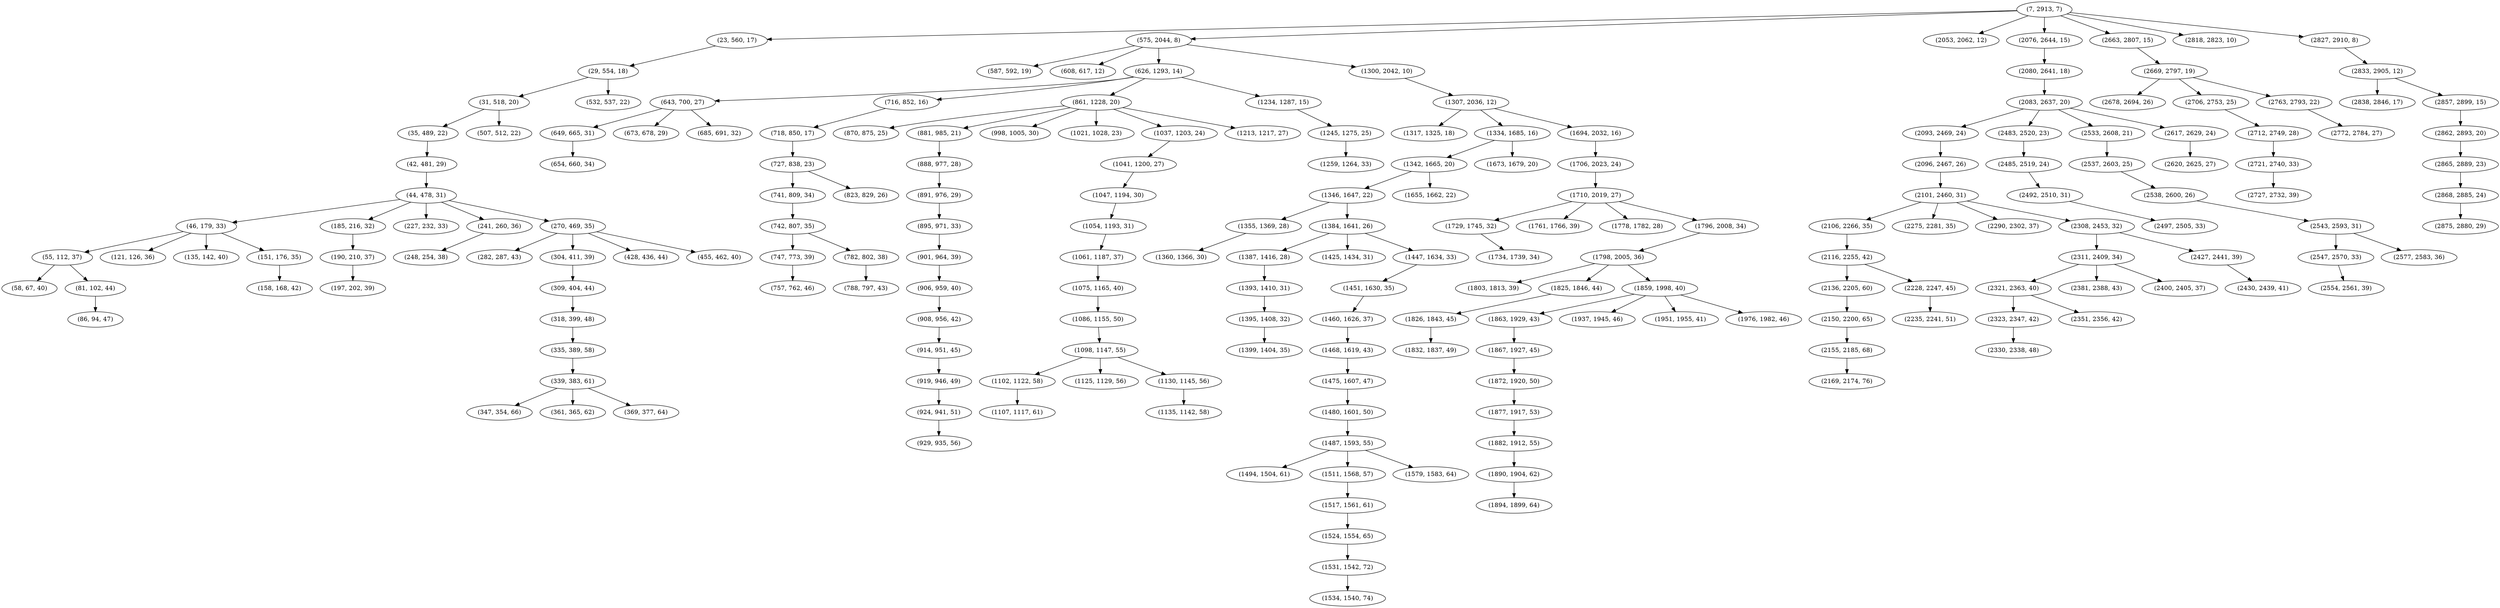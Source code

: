 digraph tree {
    "(7, 2913, 7)";
    "(23, 560, 17)";
    "(29, 554, 18)";
    "(31, 518, 20)";
    "(35, 489, 22)";
    "(42, 481, 29)";
    "(44, 478, 31)";
    "(46, 179, 33)";
    "(55, 112, 37)";
    "(58, 67, 40)";
    "(81, 102, 44)";
    "(86, 94, 47)";
    "(121, 126, 36)";
    "(135, 142, 40)";
    "(151, 176, 35)";
    "(158, 168, 42)";
    "(185, 216, 32)";
    "(190, 210, 37)";
    "(197, 202, 39)";
    "(227, 232, 33)";
    "(241, 260, 36)";
    "(248, 254, 38)";
    "(270, 469, 35)";
    "(282, 287, 43)";
    "(304, 411, 39)";
    "(309, 404, 44)";
    "(318, 399, 48)";
    "(335, 389, 58)";
    "(339, 383, 61)";
    "(347, 354, 66)";
    "(361, 365, 62)";
    "(369, 377, 64)";
    "(428, 436, 44)";
    "(455, 462, 40)";
    "(507, 512, 22)";
    "(532, 537, 22)";
    "(575, 2044, 8)";
    "(587, 592, 19)";
    "(608, 617, 12)";
    "(626, 1293, 14)";
    "(643, 700, 27)";
    "(649, 665, 31)";
    "(654, 660, 34)";
    "(673, 678, 29)";
    "(685, 691, 32)";
    "(716, 852, 16)";
    "(718, 850, 17)";
    "(727, 838, 23)";
    "(741, 809, 34)";
    "(742, 807, 35)";
    "(747, 773, 39)";
    "(757, 762, 46)";
    "(782, 802, 38)";
    "(788, 797, 43)";
    "(823, 829, 26)";
    "(861, 1228, 20)";
    "(870, 875, 25)";
    "(881, 985, 21)";
    "(888, 977, 28)";
    "(891, 976, 29)";
    "(895, 971, 33)";
    "(901, 964, 39)";
    "(906, 959, 40)";
    "(908, 956, 42)";
    "(914, 951, 45)";
    "(919, 946, 49)";
    "(924, 941, 51)";
    "(929, 935, 56)";
    "(998, 1005, 30)";
    "(1021, 1028, 23)";
    "(1037, 1203, 24)";
    "(1041, 1200, 27)";
    "(1047, 1194, 30)";
    "(1054, 1193, 31)";
    "(1061, 1187, 37)";
    "(1075, 1165, 40)";
    "(1086, 1155, 50)";
    "(1098, 1147, 55)";
    "(1102, 1122, 58)";
    "(1107, 1117, 61)";
    "(1125, 1129, 56)";
    "(1130, 1145, 56)";
    "(1135, 1142, 58)";
    "(1213, 1217, 27)";
    "(1234, 1287, 15)";
    "(1245, 1275, 25)";
    "(1259, 1264, 33)";
    "(1300, 2042, 10)";
    "(1307, 2036, 12)";
    "(1317, 1325, 18)";
    "(1334, 1685, 16)";
    "(1342, 1665, 20)";
    "(1346, 1647, 22)";
    "(1355, 1369, 28)";
    "(1360, 1366, 30)";
    "(1384, 1641, 26)";
    "(1387, 1416, 28)";
    "(1393, 1410, 31)";
    "(1395, 1408, 32)";
    "(1399, 1404, 35)";
    "(1425, 1434, 31)";
    "(1447, 1634, 33)";
    "(1451, 1630, 35)";
    "(1460, 1626, 37)";
    "(1468, 1619, 43)";
    "(1475, 1607, 47)";
    "(1480, 1601, 50)";
    "(1487, 1593, 55)";
    "(1494, 1504, 61)";
    "(1511, 1568, 57)";
    "(1517, 1561, 61)";
    "(1524, 1554, 65)";
    "(1531, 1542, 72)";
    "(1534, 1540, 74)";
    "(1579, 1583, 64)";
    "(1655, 1662, 22)";
    "(1673, 1679, 20)";
    "(1694, 2032, 16)";
    "(1706, 2023, 24)";
    "(1710, 2019, 27)";
    "(1729, 1745, 32)";
    "(1734, 1739, 34)";
    "(1761, 1766, 39)";
    "(1778, 1782, 28)";
    "(1796, 2008, 34)";
    "(1798, 2005, 36)";
    "(1803, 1813, 39)";
    "(1825, 1846, 44)";
    "(1826, 1843, 45)";
    "(1832, 1837, 49)";
    "(1859, 1998, 40)";
    "(1863, 1929, 43)";
    "(1867, 1927, 45)";
    "(1872, 1920, 50)";
    "(1877, 1917, 53)";
    "(1882, 1912, 55)";
    "(1890, 1904, 62)";
    "(1894, 1899, 64)";
    "(1937, 1945, 46)";
    "(1951, 1955, 41)";
    "(1976, 1982, 46)";
    "(2053, 2062, 12)";
    "(2076, 2644, 15)";
    "(2080, 2641, 18)";
    "(2083, 2637, 20)";
    "(2093, 2469, 24)";
    "(2096, 2467, 26)";
    "(2101, 2460, 31)";
    "(2106, 2266, 35)";
    "(2116, 2255, 42)";
    "(2136, 2205, 60)";
    "(2150, 2200, 65)";
    "(2155, 2185, 68)";
    "(2169, 2174, 76)";
    "(2228, 2247, 45)";
    "(2235, 2241, 51)";
    "(2275, 2281, 35)";
    "(2290, 2302, 37)";
    "(2308, 2453, 32)";
    "(2311, 2409, 34)";
    "(2321, 2363, 40)";
    "(2323, 2347, 42)";
    "(2330, 2338, 48)";
    "(2351, 2356, 42)";
    "(2381, 2388, 43)";
    "(2400, 2405, 37)";
    "(2427, 2441, 39)";
    "(2430, 2439, 41)";
    "(2483, 2520, 23)";
    "(2485, 2519, 24)";
    "(2492, 2510, 31)";
    "(2497, 2505, 33)";
    "(2533, 2608, 21)";
    "(2537, 2603, 25)";
    "(2538, 2600, 26)";
    "(2543, 2593, 31)";
    "(2547, 2570, 33)";
    "(2554, 2561, 39)";
    "(2577, 2583, 36)";
    "(2617, 2629, 24)";
    "(2620, 2625, 27)";
    "(2663, 2807, 15)";
    "(2669, 2797, 19)";
    "(2678, 2694, 26)";
    "(2706, 2753, 25)";
    "(2712, 2749, 28)";
    "(2721, 2740, 33)";
    "(2727, 2732, 39)";
    "(2763, 2793, 22)";
    "(2772, 2784, 27)";
    "(2818, 2823, 10)";
    "(2827, 2910, 8)";
    "(2833, 2905, 12)";
    "(2838, 2846, 17)";
    "(2857, 2899, 15)";
    "(2862, 2893, 20)";
    "(2865, 2889, 23)";
    "(2868, 2885, 24)";
    "(2875, 2880, 29)";
    "(7, 2913, 7)" -> "(23, 560, 17)";
    "(7, 2913, 7)" -> "(575, 2044, 8)";
    "(7, 2913, 7)" -> "(2053, 2062, 12)";
    "(7, 2913, 7)" -> "(2076, 2644, 15)";
    "(7, 2913, 7)" -> "(2663, 2807, 15)";
    "(7, 2913, 7)" -> "(2818, 2823, 10)";
    "(7, 2913, 7)" -> "(2827, 2910, 8)";
    "(23, 560, 17)" -> "(29, 554, 18)";
    "(29, 554, 18)" -> "(31, 518, 20)";
    "(29, 554, 18)" -> "(532, 537, 22)";
    "(31, 518, 20)" -> "(35, 489, 22)";
    "(31, 518, 20)" -> "(507, 512, 22)";
    "(35, 489, 22)" -> "(42, 481, 29)";
    "(42, 481, 29)" -> "(44, 478, 31)";
    "(44, 478, 31)" -> "(46, 179, 33)";
    "(44, 478, 31)" -> "(185, 216, 32)";
    "(44, 478, 31)" -> "(227, 232, 33)";
    "(44, 478, 31)" -> "(241, 260, 36)";
    "(44, 478, 31)" -> "(270, 469, 35)";
    "(46, 179, 33)" -> "(55, 112, 37)";
    "(46, 179, 33)" -> "(121, 126, 36)";
    "(46, 179, 33)" -> "(135, 142, 40)";
    "(46, 179, 33)" -> "(151, 176, 35)";
    "(55, 112, 37)" -> "(58, 67, 40)";
    "(55, 112, 37)" -> "(81, 102, 44)";
    "(81, 102, 44)" -> "(86, 94, 47)";
    "(151, 176, 35)" -> "(158, 168, 42)";
    "(185, 216, 32)" -> "(190, 210, 37)";
    "(190, 210, 37)" -> "(197, 202, 39)";
    "(241, 260, 36)" -> "(248, 254, 38)";
    "(270, 469, 35)" -> "(282, 287, 43)";
    "(270, 469, 35)" -> "(304, 411, 39)";
    "(270, 469, 35)" -> "(428, 436, 44)";
    "(270, 469, 35)" -> "(455, 462, 40)";
    "(304, 411, 39)" -> "(309, 404, 44)";
    "(309, 404, 44)" -> "(318, 399, 48)";
    "(318, 399, 48)" -> "(335, 389, 58)";
    "(335, 389, 58)" -> "(339, 383, 61)";
    "(339, 383, 61)" -> "(347, 354, 66)";
    "(339, 383, 61)" -> "(361, 365, 62)";
    "(339, 383, 61)" -> "(369, 377, 64)";
    "(575, 2044, 8)" -> "(587, 592, 19)";
    "(575, 2044, 8)" -> "(608, 617, 12)";
    "(575, 2044, 8)" -> "(626, 1293, 14)";
    "(575, 2044, 8)" -> "(1300, 2042, 10)";
    "(626, 1293, 14)" -> "(643, 700, 27)";
    "(626, 1293, 14)" -> "(716, 852, 16)";
    "(626, 1293, 14)" -> "(861, 1228, 20)";
    "(626, 1293, 14)" -> "(1234, 1287, 15)";
    "(643, 700, 27)" -> "(649, 665, 31)";
    "(643, 700, 27)" -> "(673, 678, 29)";
    "(643, 700, 27)" -> "(685, 691, 32)";
    "(649, 665, 31)" -> "(654, 660, 34)";
    "(716, 852, 16)" -> "(718, 850, 17)";
    "(718, 850, 17)" -> "(727, 838, 23)";
    "(727, 838, 23)" -> "(741, 809, 34)";
    "(727, 838, 23)" -> "(823, 829, 26)";
    "(741, 809, 34)" -> "(742, 807, 35)";
    "(742, 807, 35)" -> "(747, 773, 39)";
    "(742, 807, 35)" -> "(782, 802, 38)";
    "(747, 773, 39)" -> "(757, 762, 46)";
    "(782, 802, 38)" -> "(788, 797, 43)";
    "(861, 1228, 20)" -> "(870, 875, 25)";
    "(861, 1228, 20)" -> "(881, 985, 21)";
    "(861, 1228, 20)" -> "(998, 1005, 30)";
    "(861, 1228, 20)" -> "(1021, 1028, 23)";
    "(861, 1228, 20)" -> "(1037, 1203, 24)";
    "(861, 1228, 20)" -> "(1213, 1217, 27)";
    "(881, 985, 21)" -> "(888, 977, 28)";
    "(888, 977, 28)" -> "(891, 976, 29)";
    "(891, 976, 29)" -> "(895, 971, 33)";
    "(895, 971, 33)" -> "(901, 964, 39)";
    "(901, 964, 39)" -> "(906, 959, 40)";
    "(906, 959, 40)" -> "(908, 956, 42)";
    "(908, 956, 42)" -> "(914, 951, 45)";
    "(914, 951, 45)" -> "(919, 946, 49)";
    "(919, 946, 49)" -> "(924, 941, 51)";
    "(924, 941, 51)" -> "(929, 935, 56)";
    "(1037, 1203, 24)" -> "(1041, 1200, 27)";
    "(1041, 1200, 27)" -> "(1047, 1194, 30)";
    "(1047, 1194, 30)" -> "(1054, 1193, 31)";
    "(1054, 1193, 31)" -> "(1061, 1187, 37)";
    "(1061, 1187, 37)" -> "(1075, 1165, 40)";
    "(1075, 1165, 40)" -> "(1086, 1155, 50)";
    "(1086, 1155, 50)" -> "(1098, 1147, 55)";
    "(1098, 1147, 55)" -> "(1102, 1122, 58)";
    "(1098, 1147, 55)" -> "(1125, 1129, 56)";
    "(1098, 1147, 55)" -> "(1130, 1145, 56)";
    "(1102, 1122, 58)" -> "(1107, 1117, 61)";
    "(1130, 1145, 56)" -> "(1135, 1142, 58)";
    "(1234, 1287, 15)" -> "(1245, 1275, 25)";
    "(1245, 1275, 25)" -> "(1259, 1264, 33)";
    "(1300, 2042, 10)" -> "(1307, 2036, 12)";
    "(1307, 2036, 12)" -> "(1317, 1325, 18)";
    "(1307, 2036, 12)" -> "(1334, 1685, 16)";
    "(1307, 2036, 12)" -> "(1694, 2032, 16)";
    "(1334, 1685, 16)" -> "(1342, 1665, 20)";
    "(1334, 1685, 16)" -> "(1673, 1679, 20)";
    "(1342, 1665, 20)" -> "(1346, 1647, 22)";
    "(1342, 1665, 20)" -> "(1655, 1662, 22)";
    "(1346, 1647, 22)" -> "(1355, 1369, 28)";
    "(1346, 1647, 22)" -> "(1384, 1641, 26)";
    "(1355, 1369, 28)" -> "(1360, 1366, 30)";
    "(1384, 1641, 26)" -> "(1387, 1416, 28)";
    "(1384, 1641, 26)" -> "(1425, 1434, 31)";
    "(1384, 1641, 26)" -> "(1447, 1634, 33)";
    "(1387, 1416, 28)" -> "(1393, 1410, 31)";
    "(1393, 1410, 31)" -> "(1395, 1408, 32)";
    "(1395, 1408, 32)" -> "(1399, 1404, 35)";
    "(1447, 1634, 33)" -> "(1451, 1630, 35)";
    "(1451, 1630, 35)" -> "(1460, 1626, 37)";
    "(1460, 1626, 37)" -> "(1468, 1619, 43)";
    "(1468, 1619, 43)" -> "(1475, 1607, 47)";
    "(1475, 1607, 47)" -> "(1480, 1601, 50)";
    "(1480, 1601, 50)" -> "(1487, 1593, 55)";
    "(1487, 1593, 55)" -> "(1494, 1504, 61)";
    "(1487, 1593, 55)" -> "(1511, 1568, 57)";
    "(1487, 1593, 55)" -> "(1579, 1583, 64)";
    "(1511, 1568, 57)" -> "(1517, 1561, 61)";
    "(1517, 1561, 61)" -> "(1524, 1554, 65)";
    "(1524, 1554, 65)" -> "(1531, 1542, 72)";
    "(1531, 1542, 72)" -> "(1534, 1540, 74)";
    "(1694, 2032, 16)" -> "(1706, 2023, 24)";
    "(1706, 2023, 24)" -> "(1710, 2019, 27)";
    "(1710, 2019, 27)" -> "(1729, 1745, 32)";
    "(1710, 2019, 27)" -> "(1761, 1766, 39)";
    "(1710, 2019, 27)" -> "(1778, 1782, 28)";
    "(1710, 2019, 27)" -> "(1796, 2008, 34)";
    "(1729, 1745, 32)" -> "(1734, 1739, 34)";
    "(1796, 2008, 34)" -> "(1798, 2005, 36)";
    "(1798, 2005, 36)" -> "(1803, 1813, 39)";
    "(1798, 2005, 36)" -> "(1825, 1846, 44)";
    "(1798, 2005, 36)" -> "(1859, 1998, 40)";
    "(1825, 1846, 44)" -> "(1826, 1843, 45)";
    "(1826, 1843, 45)" -> "(1832, 1837, 49)";
    "(1859, 1998, 40)" -> "(1863, 1929, 43)";
    "(1859, 1998, 40)" -> "(1937, 1945, 46)";
    "(1859, 1998, 40)" -> "(1951, 1955, 41)";
    "(1859, 1998, 40)" -> "(1976, 1982, 46)";
    "(1863, 1929, 43)" -> "(1867, 1927, 45)";
    "(1867, 1927, 45)" -> "(1872, 1920, 50)";
    "(1872, 1920, 50)" -> "(1877, 1917, 53)";
    "(1877, 1917, 53)" -> "(1882, 1912, 55)";
    "(1882, 1912, 55)" -> "(1890, 1904, 62)";
    "(1890, 1904, 62)" -> "(1894, 1899, 64)";
    "(2076, 2644, 15)" -> "(2080, 2641, 18)";
    "(2080, 2641, 18)" -> "(2083, 2637, 20)";
    "(2083, 2637, 20)" -> "(2093, 2469, 24)";
    "(2083, 2637, 20)" -> "(2483, 2520, 23)";
    "(2083, 2637, 20)" -> "(2533, 2608, 21)";
    "(2083, 2637, 20)" -> "(2617, 2629, 24)";
    "(2093, 2469, 24)" -> "(2096, 2467, 26)";
    "(2096, 2467, 26)" -> "(2101, 2460, 31)";
    "(2101, 2460, 31)" -> "(2106, 2266, 35)";
    "(2101, 2460, 31)" -> "(2275, 2281, 35)";
    "(2101, 2460, 31)" -> "(2290, 2302, 37)";
    "(2101, 2460, 31)" -> "(2308, 2453, 32)";
    "(2106, 2266, 35)" -> "(2116, 2255, 42)";
    "(2116, 2255, 42)" -> "(2136, 2205, 60)";
    "(2116, 2255, 42)" -> "(2228, 2247, 45)";
    "(2136, 2205, 60)" -> "(2150, 2200, 65)";
    "(2150, 2200, 65)" -> "(2155, 2185, 68)";
    "(2155, 2185, 68)" -> "(2169, 2174, 76)";
    "(2228, 2247, 45)" -> "(2235, 2241, 51)";
    "(2308, 2453, 32)" -> "(2311, 2409, 34)";
    "(2308, 2453, 32)" -> "(2427, 2441, 39)";
    "(2311, 2409, 34)" -> "(2321, 2363, 40)";
    "(2311, 2409, 34)" -> "(2381, 2388, 43)";
    "(2311, 2409, 34)" -> "(2400, 2405, 37)";
    "(2321, 2363, 40)" -> "(2323, 2347, 42)";
    "(2321, 2363, 40)" -> "(2351, 2356, 42)";
    "(2323, 2347, 42)" -> "(2330, 2338, 48)";
    "(2427, 2441, 39)" -> "(2430, 2439, 41)";
    "(2483, 2520, 23)" -> "(2485, 2519, 24)";
    "(2485, 2519, 24)" -> "(2492, 2510, 31)";
    "(2492, 2510, 31)" -> "(2497, 2505, 33)";
    "(2533, 2608, 21)" -> "(2537, 2603, 25)";
    "(2537, 2603, 25)" -> "(2538, 2600, 26)";
    "(2538, 2600, 26)" -> "(2543, 2593, 31)";
    "(2543, 2593, 31)" -> "(2547, 2570, 33)";
    "(2543, 2593, 31)" -> "(2577, 2583, 36)";
    "(2547, 2570, 33)" -> "(2554, 2561, 39)";
    "(2617, 2629, 24)" -> "(2620, 2625, 27)";
    "(2663, 2807, 15)" -> "(2669, 2797, 19)";
    "(2669, 2797, 19)" -> "(2678, 2694, 26)";
    "(2669, 2797, 19)" -> "(2706, 2753, 25)";
    "(2669, 2797, 19)" -> "(2763, 2793, 22)";
    "(2706, 2753, 25)" -> "(2712, 2749, 28)";
    "(2712, 2749, 28)" -> "(2721, 2740, 33)";
    "(2721, 2740, 33)" -> "(2727, 2732, 39)";
    "(2763, 2793, 22)" -> "(2772, 2784, 27)";
    "(2827, 2910, 8)" -> "(2833, 2905, 12)";
    "(2833, 2905, 12)" -> "(2838, 2846, 17)";
    "(2833, 2905, 12)" -> "(2857, 2899, 15)";
    "(2857, 2899, 15)" -> "(2862, 2893, 20)";
    "(2862, 2893, 20)" -> "(2865, 2889, 23)";
    "(2865, 2889, 23)" -> "(2868, 2885, 24)";
    "(2868, 2885, 24)" -> "(2875, 2880, 29)";
}
